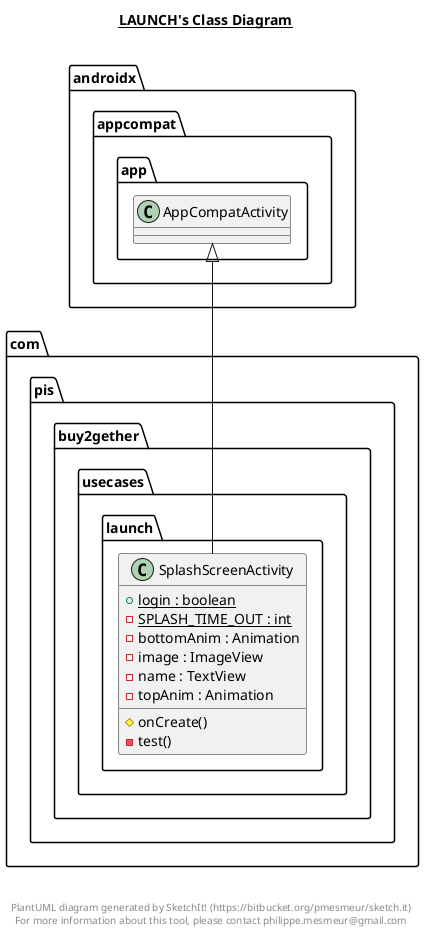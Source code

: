 @startuml

title __LAUNCH's Class Diagram__\n

  namespace com.pis.buy2gether {
    namespace usecases.launch {
      class com.pis.buy2gether.usecases.launch.SplashScreenActivity {
          {static} + login : boolean
          {static} - SPLASH_TIME_OUT : int
          - bottomAnim : Animation
          - image : ImageView
          - name : TextView
          - topAnim : Animation
          # onCreate()
          - test()
      }
    }
  }
  

  com.pis.buy2gether.usecases.launch.SplashScreenActivity -up-|> androidx.appcompat.app.AppCompatActivity


right footer


PlantUML diagram generated by SketchIt! (https://bitbucket.org/pmesmeur/sketch.it)
For more information about this tool, please contact philippe.mesmeur@gmail.com
endfooter

@enduml
